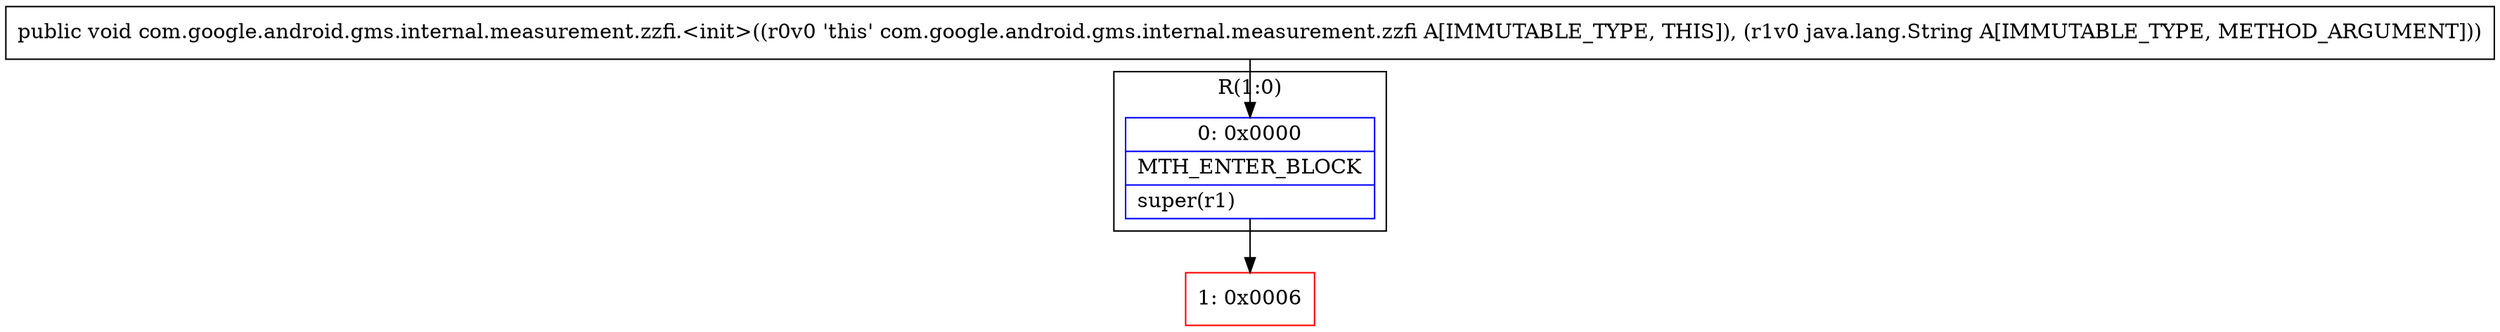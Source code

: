 digraph "CFG forcom.google.android.gms.internal.measurement.zzfi.\<init\>(Ljava\/lang\/String;)V" {
subgraph cluster_Region_24205719 {
label = "R(1:0)";
node [shape=record,color=blue];
Node_0 [shape=record,label="{0\:\ 0x0000|MTH_ENTER_BLOCK\l|super(r1)\l}"];
}
Node_1 [shape=record,color=red,label="{1\:\ 0x0006}"];
MethodNode[shape=record,label="{public void com.google.android.gms.internal.measurement.zzfi.\<init\>((r0v0 'this' com.google.android.gms.internal.measurement.zzfi A[IMMUTABLE_TYPE, THIS]), (r1v0 java.lang.String A[IMMUTABLE_TYPE, METHOD_ARGUMENT])) }"];
MethodNode -> Node_0;
Node_0 -> Node_1;
}

